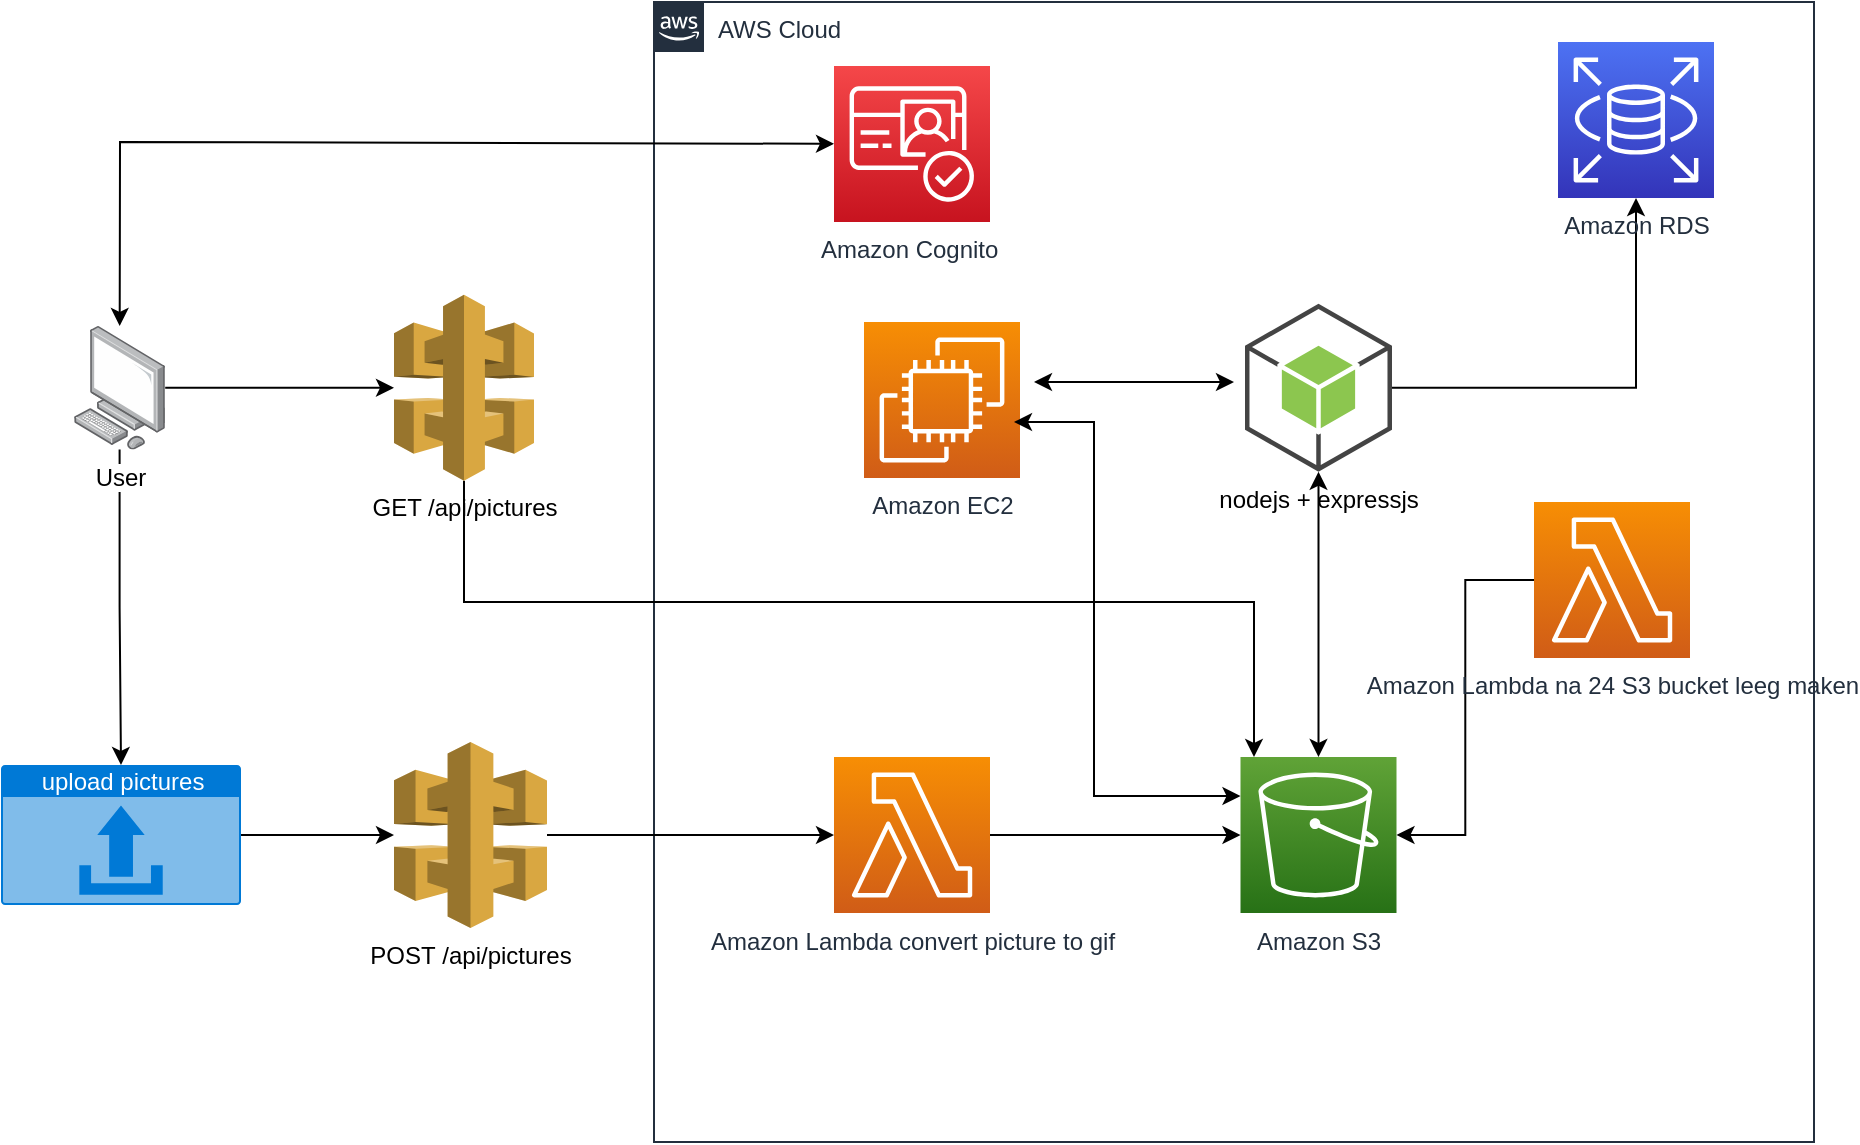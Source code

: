 <mxfile version="16.0.0" type="device"><diagram id="vkgTzdvRHM-VgYa8LJvY" name="Page-1"><mxGraphModel dx="1961" dy="1664" grid="1" gridSize="10" guides="1" tooltips="1" connect="1" arrows="1" fold="1" page="1" pageScale="1" pageWidth="850" pageHeight="1100" math="0" shadow="0"><root><mxCell id="0"/><mxCell id="1" parent="0"/><mxCell id="kHOjGcBMM5WDzZgTvbB5-20" style="edgeStyle=orthogonalEdgeStyle;rounded=0;orthogonalLoop=1;jettySize=auto;html=1;" parent="1" source="kHOjGcBMM5WDzZgTvbB5-1" target="kHOjGcBMM5WDzZgTvbB5-19" edge="1"><mxGeometry relative="1" as="geometry"/></mxCell><mxCell id="kHOjGcBMM5WDzZgTvbB5-37" style="edgeStyle=orthogonalEdgeStyle;rounded=0;orthogonalLoop=1;jettySize=auto;html=1;" parent="1" source="kHOjGcBMM5WDzZgTvbB5-1" target="kHOjGcBMM5WDzZgTvbB5-15" edge="1"><mxGeometry relative="1" as="geometry"/></mxCell><mxCell id="kHOjGcBMM5WDzZgTvbB5-1" value="User&lt;br&gt;" style="points=[];aspect=fixed;html=1;align=center;shadow=0;dashed=0;image;image=img/lib/allied_telesis/computer_and_terminals/Personal_Computer.svg;" parent="1" vertex="1"><mxGeometry x="30" y="52" width="45.6" height="61.8" as="geometry"/></mxCell><mxCell id="kHOjGcBMM5WDzZgTvbB5-13" value="AWS Cloud" style="points=[[0,0],[0.25,0],[0.5,0],[0.75,0],[1,0],[1,0.25],[1,0.5],[1,0.75],[1,1],[0.75,1],[0.5,1],[0.25,1],[0,1],[0,0.75],[0,0.5],[0,0.25]];outlineConnect=0;gradientColor=none;html=1;whiteSpace=wrap;fontSize=12;fontStyle=0;container=1;pointerEvents=0;collapsible=0;recursiveResize=0;shape=mxgraph.aws4.group;grIcon=mxgraph.aws4.group_aws_cloud_alt;strokeColor=#232F3E;fillColor=none;verticalAlign=top;align=left;spacingLeft=30;fontColor=#232F3E;dashed=0;" parent="1" vertex="1"><mxGeometry x="320" y="-110" width="580" height="570" as="geometry"/></mxCell><mxCell id="kHOjGcBMM5WDzZgTvbB5-2" value="Amazon Cognito&amp;nbsp;" style="sketch=0;points=[[0,0,0],[0.25,0,0],[0.5,0,0],[0.75,0,0],[1,0,0],[0,1,0],[0.25,1,0],[0.5,1,0],[0.75,1,0],[1,1,0],[0,0.25,0],[0,0.5,0],[0,0.75,0],[1,0.25,0],[1,0.5,0],[1,0.75,0]];outlineConnect=0;fontColor=#232F3E;gradientColor=#F54749;gradientDirection=north;fillColor=#C7131F;strokeColor=#ffffff;dashed=0;verticalLabelPosition=bottom;verticalAlign=top;align=center;html=1;fontSize=12;fontStyle=0;aspect=fixed;shape=mxgraph.aws4.resourceIcon;resIcon=mxgraph.aws4.cognito;" parent="kHOjGcBMM5WDzZgTvbB5-13" vertex="1"><mxGeometry x="90" y="32" width="78" height="78" as="geometry"/></mxCell><mxCell id="kHOjGcBMM5WDzZgTvbB5-23" value="Amazon EC2" style="sketch=0;points=[[0,0,0],[0.25,0,0],[0.5,0,0],[0.75,0,0],[1,0,0],[0,1,0],[0.25,1,0],[0.5,1,0],[0.75,1,0],[1,1,0],[0,0.25,0],[0,0.5,0],[0,0.75,0],[1,0.25,0],[1,0.5,0],[1,0.75,0]];outlineConnect=0;fontColor=#232F3E;gradientColor=#F78E04;gradientDirection=north;fillColor=#D05C17;strokeColor=#ffffff;dashed=0;verticalLabelPosition=bottom;verticalAlign=top;align=center;html=1;fontSize=12;fontStyle=0;aspect=fixed;shape=mxgraph.aws4.resourceIcon;resIcon=mxgraph.aws4.ec2;" parent="kHOjGcBMM5WDzZgTvbB5-13" vertex="1"><mxGeometry x="105" y="160" width="78" height="78" as="geometry"/></mxCell><mxCell id="Q_J_VC9gzmBuwLs7cAbh-2" style="edgeStyle=orthogonalEdgeStyle;rounded=0;orthogonalLoop=1;jettySize=auto;html=1;" edge="1" parent="kHOjGcBMM5WDzZgTvbB5-13" source="kHOjGcBMM5WDzZgTvbB5-27" target="kHOjGcBMM5WDzZgTvbB5-42"><mxGeometry relative="1" as="geometry"/></mxCell><mxCell id="kHOjGcBMM5WDzZgTvbB5-27" value="nodejs + expressjs&lt;br&gt;" style="outlineConnect=0;dashed=0;verticalLabelPosition=bottom;verticalAlign=top;align=center;html=1;shape=mxgraph.aws3.android;fillColor=#8CC64F;gradientColor=none;" parent="kHOjGcBMM5WDzZgTvbB5-13" vertex="1"><mxGeometry x="295.5" y="150.9" width="73.5" height="84" as="geometry"/></mxCell><mxCell id="kHOjGcBMM5WDzZgTvbB5-29" value="Amazon S3" style="sketch=0;points=[[0,0,0],[0.25,0,0],[0.5,0,0],[0.75,0,0],[1,0,0],[0,1,0],[0.25,1,0],[0.5,1,0],[0.75,1,0],[1,1,0],[0,0.25,0],[0,0.5,0],[0,0.75,0],[1,0.25,0],[1,0.5,0],[1,0.75,0]];outlineConnect=0;fontColor=#232F3E;gradientColor=#60A337;gradientDirection=north;fillColor=#277116;strokeColor=#ffffff;dashed=0;verticalLabelPosition=bottom;verticalAlign=top;align=center;html=1;fontSize=12;fontStyle=0;aspect=fixed;shape=mxgraph.aws4.resourceIcon;resIcon=mxgraph.aws4.s3;" parent="kHOjGcBMM5WDzZgTvbB5-13" vertex="1"><mxGeometry x="293.25" y="377.5" width="78" height="78" as="geometry"/></mxCell><mxCell id="kHOjGcBMM5WDzZgTvbB5-42" value="Amazon RDS" style="sketch=0;points=[[0,0,0],[0.25,0,0],[0.5,0,0],[0.75,0,0],[1,0,0],[0,1,0],[0.25,1,0],[0.5,1,0],[0.75,1,0],[1,1,0],[0,0.25,0],[0,0.5,0],[0,0.75,0],[1,0.25,0],[1,0.5,0],[1,0.75,0]];outlineConnect=0;fontColor=#232F3E;gradientColor=#4D72F3;gradientDirection=north;fillColor=#3334B9;strokeColor=#ffffff;dashed=0;verticalLabelPosition=bottom;verticalAlign=top;align=center;html=1;fontSize=12;fontStyle=0;aspect=fixed;shape=mxgraph.aws4.resourceIcon;resIcon=mxgraph.aws4.rds;" parent="kHOjGcBMM5WDzZgTvbB5-13" vertex="1"><mxGeometry x="452" y="20" width="78" height="78" as="geometry"/></mxCell><mxCell id="kHOjGcBMM5WDzZgTvbB5-65" style="edgeStyle=orthogonalEdgeStyle;rounded=0;orthogonalLoop=1;jettySize=auto;html=1;entryX=0;entryY=0.5;entryDx=0;entryDy=0;entryPerimeter=0;" parent="kHOjGcBMM5WDzZgTvbB5-13" source="kHOjGcBMM5WDzZgTvbB5-57" target="kHOjGcBMM5WDzZgTvbB5-29" edge="1"><mxGeometry relative="1" as="geometry"/></mxCell><mxCell id="kHOjGcBMM5WDzZgTvbB5-57" value="Amazon Lambda convert picture to gif" style="sketch=0;points=[[0,0,0],[0.25,0,0],[0.5,0,0],[0.75,0,0],[1,0,0],[0,1,0],[0.25,1,0],[0.5,1,0],[0.75,1,0],[1,1,0],[0,0.25,0],[0,0.5,0],[0,0.75,0],[1,0.25,0],[1,0.5,0],[1,0.75,0]];outlineConnect=0;fontColor=#232F3E;gradientColor=#F78E04;gradientDirection=north;fillColor=#D05C17;strokeColor=#ffffff;dashed=0;verticalLabelPosition=bottom;verticalAlign=top;align=center;html=1;fontSize=12;fontStyle=0;aspect=fixed;shape=mxgraph.aws4.resourceIcon;resIcon=mxgraph.aws4.lambda;" parent="kHOjGcBMM5WDzZgTvbB5-13" vertex="1"><mxGeometry x="90" y="377.5" width="78" height="78" as="geometry"/></mxCell><mxCell id="kHOjGcBMM5WDzZgTvbB5-81" value="" style="endArrow=classic;startArrow=classic;html=1;rounded=0;" parent="kHOjGcBMM5WDzZgTvbB5-13" edge="1"><mxGeometry width="50" height="50" relative="1" as="geometry"><mxPoint x="190" y="190" as="sourcePoint"/><mxPoint x="290" y="190" as="targetPoint"/></mxGeometry></mxCell><mxCell id="kHOjGcBMM5WDzZgTvbB5-82" value="" style="endArrow=classic;startArrow=classic;html=1;rounded=0;entryX=0.5;entryY=1;entryDx=0;entryDy=0;entryPerimeter=0;exitX=0.5;exitY=0;exitDx=0;exitDy=0;exitPerimeter=0;" parent="kHOjGcBMM5WDzZgTvbB5-13" source="kHOjGcBMM5WDzZgTvbB5-29" target="kHOjGcBMM5WDzZgTvbB5-27" edge="1"><mxGeometry width="50" height="50" relative="1" as="geometry"><mxPoint x="60" y="280" as="sourcePoint"/><mxPoint x="110" y="230" as="targetPoint"/></mxGeometry></mxCell><mxCell id="Q_J_VC9gzmBuwLs7cAbh-3" style="edgeStyle=orthogonalEdgeStyle;rounded=0;orthogonalLoop=1;jettySize=auto;html=1;entryX=1;entryY=0.5;entryDx=0;entryDy=0;entryPerimeter=0;" edge="1" parent="kHOjGcBMM5WDzZgTvbB5-13" source="Q_J_VC9gzmBuwLs7cAbh-1" target="kHOjGcBMM5WDzZgTvbB5-29"><mxGeometry relative="1" as="geometry"/></mxCell><mxCell id="Q_J_VC9gzmBuwLs7cAbh-1" value="Amazon Lambda na 24 S3 bucket leeg maken&lt;br&gt;" style="sketch=0;points=[[0,0,0],[0.25,0,0],[0.5,0,0],[0.75,0,0],[1,0,0],[0,1,0],[0.25,1,0],[0.5,1,0],[0.75,1,0],[1,1,0],[0,0.25,0],[0,0.5,0],[0,0.75,0],[1,0.25,0],[1,0.5,0],[1,0.75,0]];outlineConnect=0;fontColor=#232F3E;gradientColor=#F78E04;gradientDirection=north;fillColor=#D05C17;strokeColor=#ffffff;dashed=0;verticalLabelPosition=bottom;verticalAlign=top;align=center;html=1;fontSize=12;fontStyle=0;aspect=fixed;shape=mxgraph.aws4.resourceIcon;resIcon=mxgraph.aws4.lambda;" vertex="1" parent="kHOjGcBMM5WDzZgTvbB5-13"><mxGeometry x="440" y="250" width="78" height="78" as="geometry"/></mxCell><mxCell id="kHOjGcBMM5WDzZgTvbB5-64" style="edgeStyle=orthogonalEdgeStyle;rounded=0;orthogonalLoop=1;jettySize=auto;html=1;" parent="1" source="kHOjGcBMM5WDzZgTvbB5-14" target="kHOjGcBMM5WDzZgTvbB5-57" edge="1"><mxGeometry relative="1" as="geometry"/></mxCell><mxCell id="kHOjGcBMM5WDzZgTvbB5-14" value="POST&amp;nbsp;/api/pictures" style="outlineConnect=0;dashed=0;verticalLabelPosition=bottom;verticalAlign=top;align=center;html=1;shape=mxgraph.aws3.api_gateway;fillColor=#D9A741;gradientColor=none;" parent="1" vertex="1"><mxGeometry x="190" y="260" width="76.5" height="93" as="geometry"/></mxCell><mxCell id="kHOjGcBMM5WDzZgTvbB5-79" style="edgeStyle=orthogonalEdgeStyle;rounded=0;orthogonalLoop=1;jettySize=auto;html=1;" parent="1" source="kHOjGcBMM5WDzZgTvbB5-15" target="kHOjGcBMM5WDzZgTvbB5-29" edge="1"><mxGeometry relative="1" as="geometry"><Array as="points"><mxPoint x="225" y="190"/><mxPoint x="620" y="190"/></Array></mxGeometry></mxCell><mxCell id="kHOjGcBMM5WDzZgTvbB5-15" value="GET /api/pictures&lt;br&gt;" style="outlineConnect=0;dashed=0;verticalLabelPosition=bottom;verticalAlign=top;align=center;html=1;shape=mxgraph.aws3.api_gateway;fillColor=#D9A741;gradientColor=none;" parent="1" vertex="1"><mxGeometry x="190" y="36.4" width="70" height="93" as="geometry"/></mxCell><mxCell id="kHOjGcBMM5WDzZgTvbB5-21" style="edgeStyle=orthogonalEdgeStyle;rounded=0;orthogonalLoop=1;jettySize=auto;html=1;" parent="1" source="kHOjGcBMM5WDzZgTvbB5-19" target="kHOjGcBMM5WDzZgTvbB5-14" edge="1"><mxGeometry relative="1" as="geometry"/></mxCell><mxCell id="kHOjGcBMM5WDzZgTvbB5-19" value="upload pictures&lt;br&gt;" style="html=1;strokeColor=none;fillColor=#0079D6;labelPosition=center;verticalLabelPosition=middle;verticalAlign=top;align=center;fontSize=12;outlineConnect=0;spacingTop=-6;fontColor=#FFFFFF;sketch=0;shape=mxgraph.sitemap.upload;" parent="1" vertex="1"><mxGeometry x="-6.5" y="271.5" width="120" height="70" as="geometry"/></mxCell><mxCell id="kHOjGcBMM5WDzZgTvbB5-78" value="" style="endArrow=classic;startArrow=classic;html=1;rounded=0;" parent="1" source="kHOjGcBMM5WDzZgTvbB5-1" target="kHOjGcBMM5WDzZgTvbB5-2" edge="1"><mxGeometry width="50" height="50" relative="1" as="geometry"><mxPoint x="75.6" y="-30" as="sourcePoint"/><mxPoint x="125.6" y="-80" as="targetPoint"/><Array as="points"><mxPoint x="53" y="-40"/></Array></mxGeometry></mxCell><mxCell id="kHOjGcBMM5WDzZgTvbB5-80" value="" style="endArrow=classic;startArrow=classic;html=1;rounded=0;exitX=0;exitY=0.25;exitDx=0;exitDy=0;exitPerimeter=0;" parent="1" source="kHOjGcBMM5WDzZgTvbB5-29" edge="1"><mxGeometry width="50" height="50" relative="1" as="geometry"><mxPoint x="380" y="170" as="sourcePoint"/><mxPoint x="500" y="100" as="targetPoint"/><Array as="points"><mxPoint x="540" y="287"/><mxPoint x="540" y="100"/><mxPoint x="510" y="100"/></Array></mxGeometry></mxCell></root></mxGraphModel></diagram></mxfile>